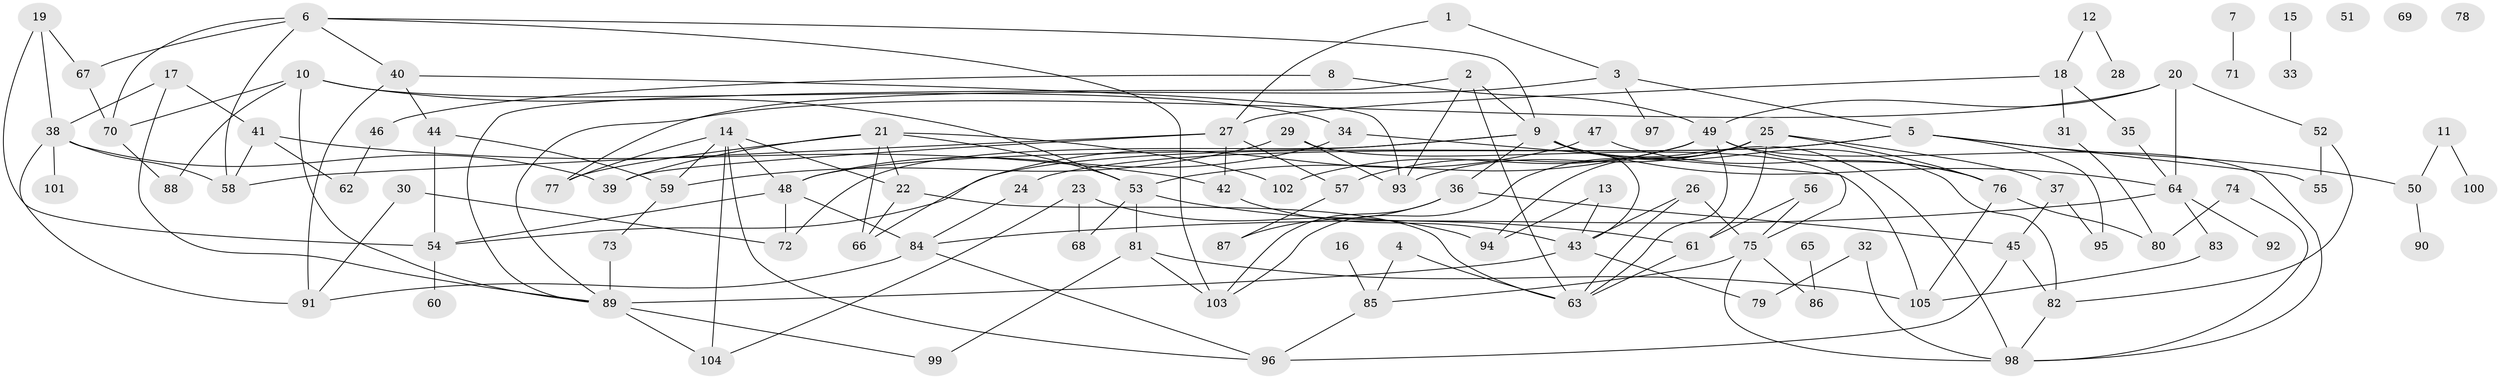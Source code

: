// Generated by graph-tools (version 1.1) at 2025/13/03/09/25 04:13:08]
// undirected, 105 vertices, 170 edges
graph export_dot {
graph [start="1"]
  node [color=gray90,style=filled];
  1;
  2;
  3;
  4;
  5;
  6;
  7;
  8;
  9;
  10;
  11;
  12;
  13;
  14;
  15;
  16;
  17;
  18;
  19;
  20;
  21;
  22;
  23;
  24;
  25;
  26;
  27;
  28;
  29;
  30;
  31;
  32;
  33;
  34;
  35;
  36;
  37;
  38;
  39;
  40;
  41;
  42;
  43;
  44;
  45;
  46;
  47;
  48;
  49;
  50;
  51;
  52;
  53;
  54;
  55;
  56;
  57;
  58;
  59;
  60;
  61;
  62;
  63;
  64;
  65;
  66;
  67;
  68;
  69;
  70;
  71;
  72;
  73;
  74;
  75;
  76;
  77;
  78;
  79;
  80;
  81;
  82;
  83;
  84;
  85;
  86;
  87;
  88;
  89;
  90;
  91;
  92;
  93;
  94;
  95;
  96;
  97;
  98;
  99;
  100;
  101;
  102;
  103;
  104;
  105;
  1 -- 3;
  1 -- 27;
  2 -- 9;
  2 -- 63;
  2 -- 89;
  2 -- 93;
  3 -- 5;
  3 -- 77;
  3 -- 97;
  4 -- 63;
  4 -- 85;
  5 -- 24;
  5 -- 50;
  5 -- 54;
  5 -- 55;
  5 -- 95;
  6 -- 9;
  6 -- 40;
  6 -- 58;
  6 -- 67;
  6 -- 70;
  6 -- 103;
  7 -- 71;
  8 -- 46;
  8 -- 49;
  9 -- 36;
  9 -- 43;
  9 -- 48;
  9 -- 64;
  9 -- 72;
  9 -- 82;
  9 -- 98;
  10 -- 34;
  10 -- 53;
  10 -- 70;
  10 -- 88;
  10 -- 89;
  11 -- 50;
  11 -- 100;
  12 -- 18;
  12 -- 28;
  13 -- 43;
  13 -- 94;
  14 -- 22;
  14 -- 48;
  14 -- 59;
  14 -- 77;
  14 -- 96;
  14 -- 104;
  15 -- 33;
  16 -- 85;
  17 -- 38;
  17 -- 41;
  17 -- 89;
  18 -- 27;
  18 -- 31;
  18 -- 35;
  19 -- 38;
  19 -- 54;
  19 -- 67;
  20 -- 49;
  20 -- 52;
  20 -- 64;
  20 -- 89;
  21 -- 22;
  21 -- 39;
  21 -- 53;
  21 -- 66;
  21 -- 77;
  21 -- 102;
  22 -- 63;
  22 -- 66;
  23 -- 68;
  23 -- 94;
  23 -- 104;
  24 -- 84;
  25 -- 37;
  25 -- 61;
  25 -- 76;
  25 -- 93;
  25 -- 94;
  25 -- 103;
  26 -- 43;
  26 -- 63;
  26 -- 75;
  27 -- 39;
  27 -- 42;
  27 -- 57;
  27 -- 58;
  29 -- 59;
  29 -- 93;
  29 -- 105;
  30 -- 72;
  30 -- 91;
  31 -- 80;
  32 -- 79;
  32 -- 98;
  34 -- 48;
  34 -- 75;
  35 -- 64;
  36 -- 45;
  36 -- 87;
  36 -- 103;
  37 -- 45;
  37 -- 95;
  38 -- 39;
  38 -- 58;
  38 -- 91;
  38 -- 101;
  40 -- 44;
  40 -- 91;
  40 -- 93;
  41 -- 42;
  41 -- 58;
  41 -- 62;
  42 -- 43;
  43 -- 79;
  43 -- 89;
  44 -- 54;
  44 -- 59;
  45 -- 82;
  45 -- 96;
  46 -- 62;
  47 -- 66;
  47 -- 76;
  48 -- 54;
  48 -- 72;
  48 -- 84;
  49 -- 53;
  49 -- 57;
  49 -- 63;
  49 -- 76;
  49 -- 98;
  49 -- 102;
  50 -- 90;
  52 -- 55;
  52 -- 82;
  53 -- 61;
  53 -- 68;
  53 -- 81;
  54 -- 60;
  56 -- 61;
  56 -- 75;
  57 -- 87;
  59 -- 73;
  61 -- 63;
  64 -- 83;
  64 -- 84;
  64 -- 92;
  65 -- 86;
  67 -- 70;
  70 -- 88;
  73 -- 89;
  74 -- 80;
  74 -- 98;
  75 -- 85;
  75 -- 86;
  75 -- 98;
  76 -- 80;
  76 -- 105;
  81 -- 99;
  81 -- 103;
  81 -- 105;
  82 -- 98;
  83 -- 105;
  84 -- 91;
  84 -- 96;
  85 -- 96;
  89 -- 99;
  89 -- 104;
}

